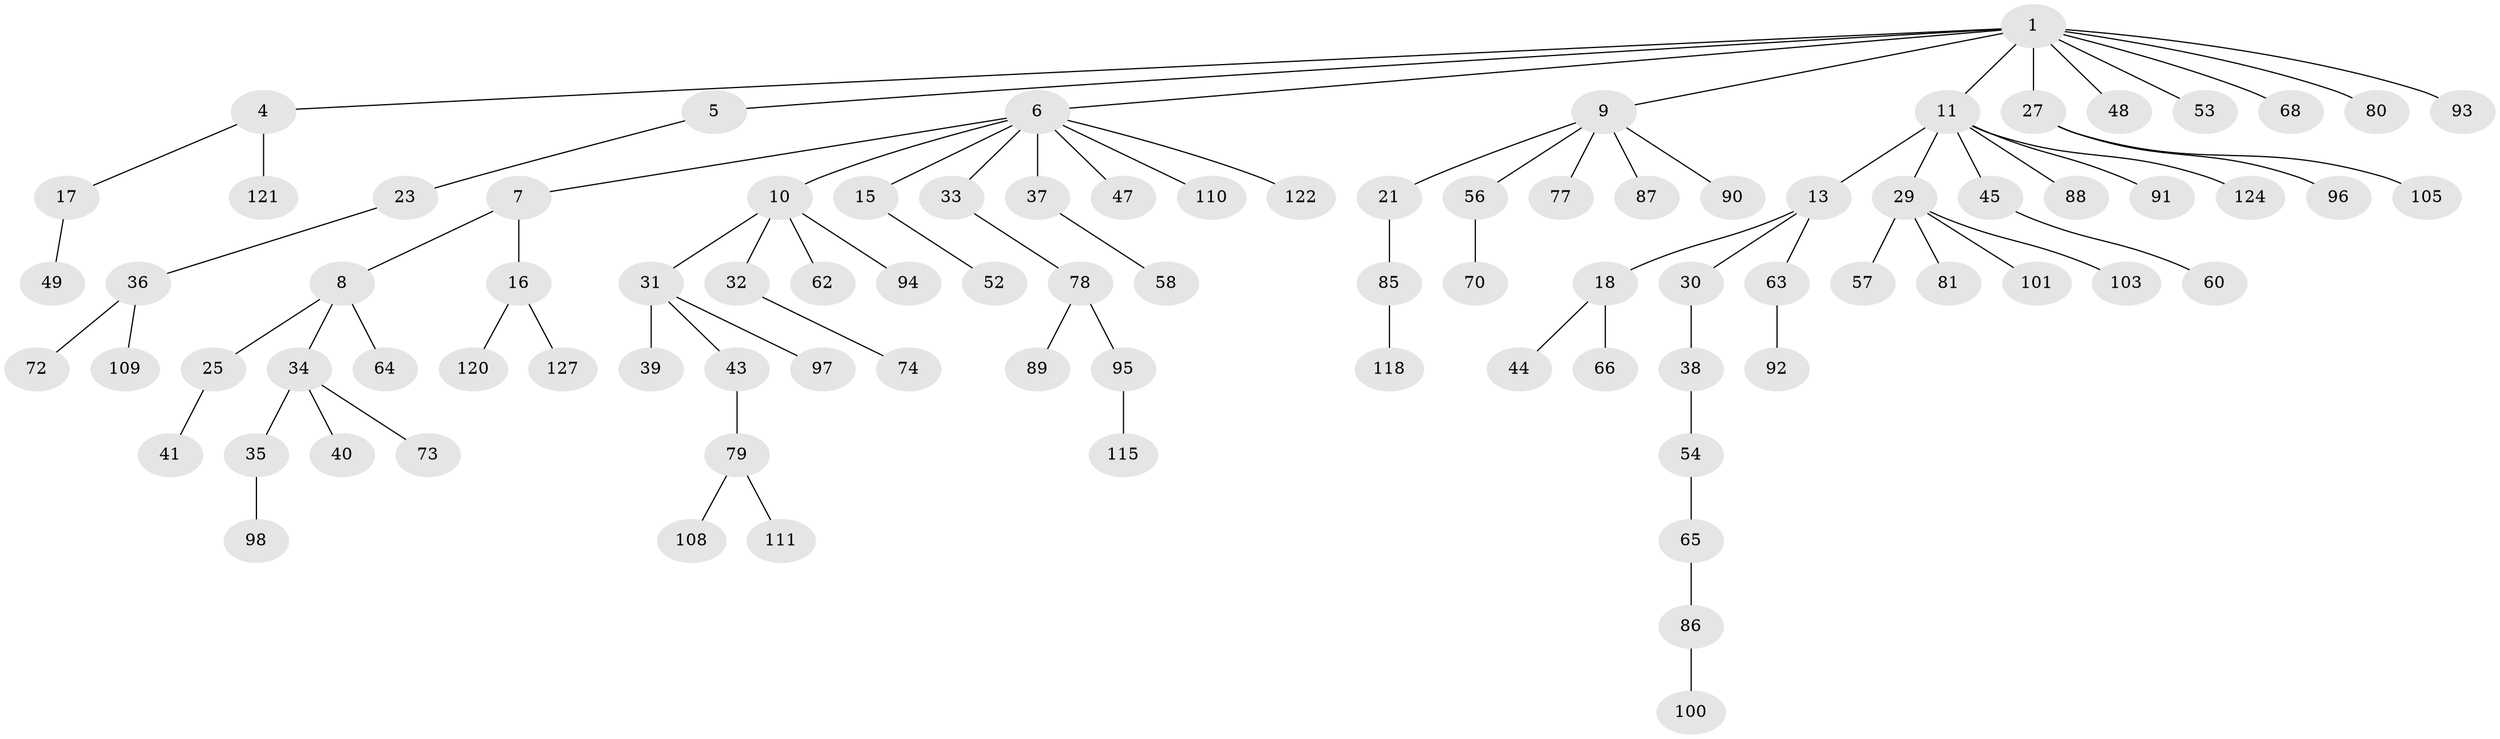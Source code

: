 // original degree distribution, {4: 0.031496062992125984, 5: 0.047244094488188976, 6: 0.023622047244094488, 3: 0.11023622047244094, 2: 0.2992125984251969, 9: 0.007874015748031496, 1: 0.48031496062992124}
// Generated by graph-tools (version 1.1) at 2025/19/03/04/25 18:19:26]
// undirected, 88 vertices, 87 edges
graph export_dot {
graph [start="1"]
  node [color=gray90,style=filled];
  1 [super="+2+3"];
  4;
  5;
  6;
  7;
  8;
  9 [super="+114+19"];
  10 [super="+76+24"];
  11 [super="+14+12+26+67"];
  13 [super="+20"];
  15;
  16 [super="+59"];
  17;
  18 [super="+22+55"];
  21;
  23 [super="+107"];
  25;
  27;
  29;
  30 [super="+125+84"];
  31 [super="+61"];
  32;
  33;
  34;
  35;
  36;
  37;
  38;
  39 [super="+71"];
  40;
  41;
  43 [super="+50"];
  44;
  45 [super="+46"];
  47;
  48 [super="+116"];
  49;
  52 [super="+113"];
  53 [super="+82"];
  54;
  56;
  57;
  58;
  60 [super="+102"];
  62;
  63;
  64;
  65;
  66;
  68 [super="+106"];
  70 [super="+123"];
  72 [super="+112"];
  73;
  74;
  77;
  78;
  79;
  80;
  81 [super="+99"];
  85;
  86;
  87;
  88;
  89;
  90;
  91;
  92;
  93;
  94;
  95;
  96;
  97;
  98;
  100 [super="+117"];
  101;
  103;
  105;
  108;
  109;
  110;
  111;
  115;
  118;
  120;
  121;
  122;
  124;
  127;
  1 -- 5;
  1 -- 68;
  1 -- 80;
  1 -- 6;
  1 -- 9;
  1 -- 27;
  1 -- 48;
  1 -- 4;
  1 -- 53;
  1 -- 11;
  1 -- 93;
  4 -- 17;
  4 -- 121;
  5 -- 23;
  6 -- 7;
  6 -- 10;
  6 -- 15;
  6 -- 33;
  6 -- 37;
  6 -- 47;
  6 -- 110;
  6 -- 122;
  7 -- 8;
  7 -- 16;
  8 -- 25;
  8 -- 34;
  8 -- 64;
  9 -- 21;
  9 -- 87;
  9 -- 56;
  9 -- 90;
  9 -- 77;
  10 -- 62;
  10 -- 94;
  10 -- 32;
  10 -- 31;
  11 -- 13;
  11 -- 29;
  11 -- 45;
  11 -- 124;
  11 -- 88;
  11 -- 91;
  13 -- 18;
  13 -- 30;
  13 -- 63;
  15 -- 52;
  16 -- 120;
  16 -- 127;
  17 -- 49;
  18 -- 44;
  18 -- 66;
  21 -- 85;
  23 -- 36;
  25 -- 41;
  27 -- 96;
  27 -- 105;
  29 -- 57;
  29 -- 81;
  29 -- 101;
  29 -- 103;
  30 -- 38;
  31 -- 39;
  31 -- 43;
  31 -- 97;
  32 -- 74;
  33 -- 78;
  34 -- 35;
  34 -- 40;
  34 -- 73;
  35 -- 98;
  36 -- 72;
  36 -- 109;
  37 -- 58;
  38 -- 54;
  43 -- 79;
  45 -- 60;
  54 -- 65;
  56 -- 70;
  63 -- 92;
  65 -- 86;
  78 -- 89;
  78 -- 95;
  79 -- 108;
  79 -- 111;
  85 -- 118;
  86 -- 100;
  95 -- 115;
}
